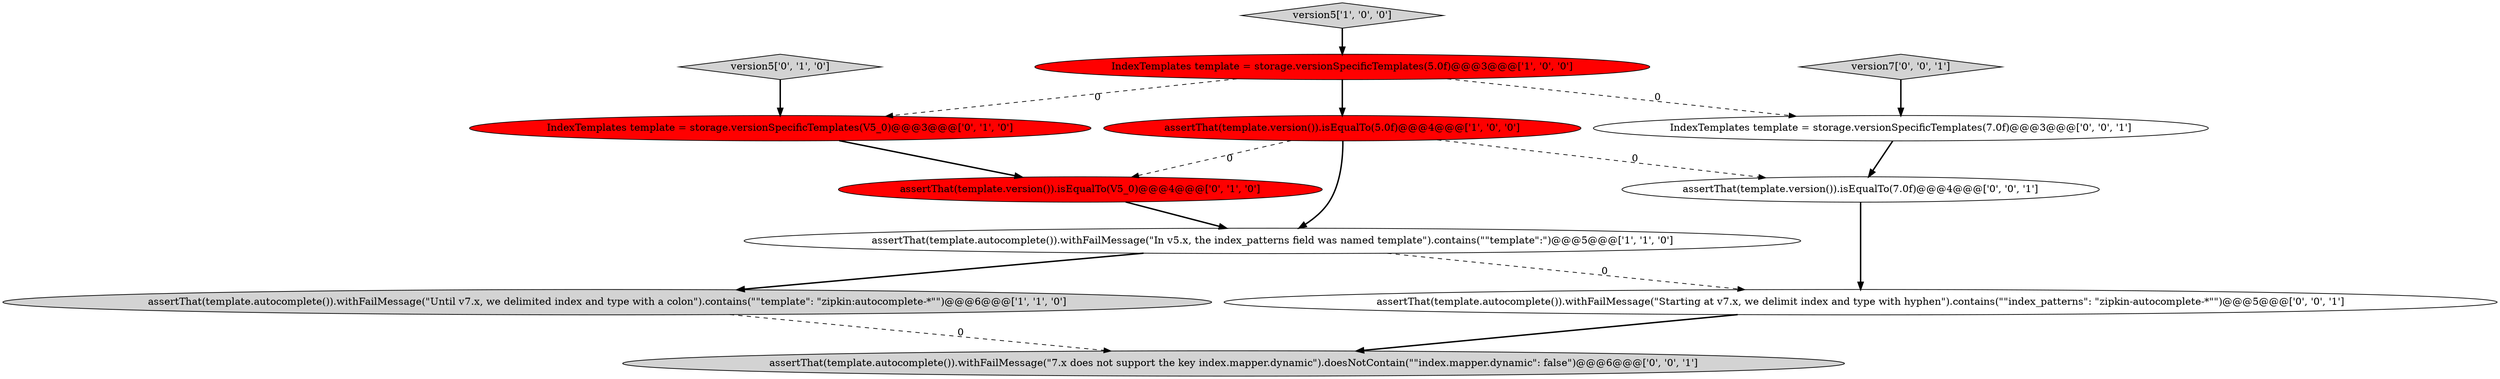 digraph {
7 [style = filled, label = "IndexTemplates template = storage.versionSpecificTemplates(V5_0)@@@3@@@['0', '1', '0']", fillcolor = red, shape = ellipse image = "AAA1AAABBB2BBB"];
8 [style = filled, label = "IndexTemplates template = storage.versionSpecificTemplates(7.0f)@@@3@@@['0', '0', '1']", fillcolor = white, shape = ellipse image = "AAA0AAABBB3BBB"];
6 [style = filled, label = "assertThat(template.version()).isEqualTo(V5_0)@@@4@@@['0', '1', '0']", fillcolor = red, shape = ellipse image = "AAA1AAABBB2BBB"];
10 [style = filled, label = "assertThat(template.version()).isEqualTo(7.0f)@@@4@@@['0', '0', '1']", fillcolor = white, shape = ellipse image = "AAA0AAABBB3BBB"];
1 [style = filled, label = "assertThat(template.autocomplete()).withFailMessage(\"In v5.x, the index_patterns field was named template\").contains(\"\"template\":\")@@@5@@@['1', '1', '0']", fillcolor = white, shape = ellipse image = "AAA0AAABBB1BBB"];
3 [style = filled, label = "version5['1', '0', '0']", fillcolor = lightgray, shape = diamond image = "AAA0AAABBB1BBB"];
11 [style = filled, label = "assertThat(template.autocomplete()).withFailMessage(\"7.x does not support the key index.mapper.dynamic\").doesNotContain(\"\"index.mapper.dynamic\": false\")@@@6@@@['0', '0', '1']", fillcolor = lightgray, shape = ellipse image = "AAA0AAABBB3BBB"];
12 [style = filled, label = "assertThat(template.autocomplete()).withFailMessage(\"Starting at v7.x, we delimit index and type with hyphen\").contains(\"\"index_patterns\": \"zipkin-autocomplete-*\"\")@@@5@@@['0', '0', '1']", fillcolor = white, shape = ellipse image = "AAA0AAABBB3BBB"];
4 [style = filled, label = "IndexTemplates template = storage.versionSpecificTemplates(5.0f)@@@3@@@['1', '0', '0']", fillcolor = red, shape = ellipse image = "AAA1AAABBB1BBB"];
9 [style = filled, label = "version7['0', '0', '1']", fillcolor = lightgray, shape = diamond image = "AAA0AAABBB3BBB"];
5 [style = filled, label = "version5['0', '1', '0']", fillcolor = lightgray, shape = diamond image = "AAA0AAABBB2BBB"];
0 [style = filled, label = "assertThat(template.version()).isEqualTo(5.0f)@@@4@@@['1', '0', '0']", fillcolor = red, shape = ellipse image = "AAA1AAABBB1BBB"];
2 [style = filled, label = "assertThat(template.autocomplete()).withFailMessage(\"Until v7.x, we delimited index and type with a colon\").contains(\"\"template\": \"zipkin:autocomplete-*\"\")@@@6@@@['1', '1', '0']", fillcolor = lightgray, shape = ellipse image = "AAA0AAABBB1BBB"];
6->1 [style = bold, label=""];
5->7 [style = bold, label=""];
8->10 [style = bold, label=""];
1->12 [style = dashed, label="0"];
1->2 [style = bold, label=""];
2->11 [style = dashed, label="0"];
4->8 [style = dashed, label="0"];
9->8 [style = bold, label=""];
10->12 [style = bold, label=""];
3->4 [style = bold, label=""];
0->1 [style = bold, label=""];
4->7 [style = dashed, label="0"];
0->10 [style = dashed, label="0"];
7->6 [style = bold, label=""];
4->0 [style = bold, label=""];
0->6 [style = dashed, label="0"];
12->11 [style = bold, label=""];
}
